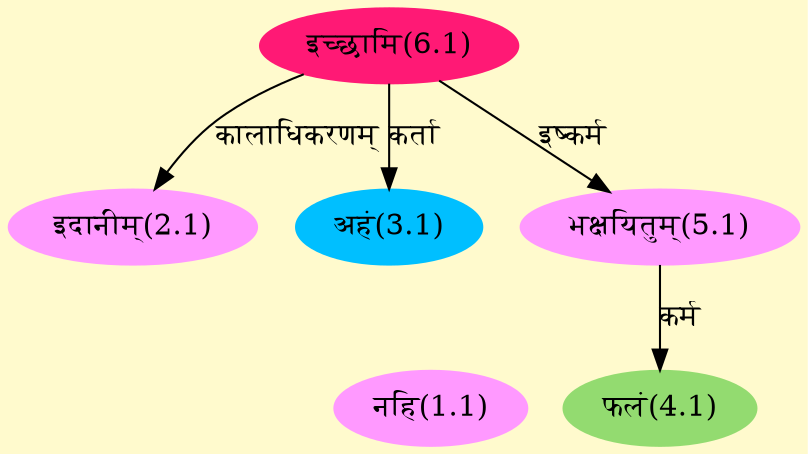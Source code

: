 digraph G{
rankdir=BT;
 compound=true;
 bgcolor="lemonchiffon1";
Node1_1 [style=filled, color="#FF99FF" label = "नहि(1.1)"]
Node [style=filled, color="" label = "()"]
Node2_1 [style=filled, color="#FF99FF" label = "इदानीम्(2.1)"]
Node6_1 [style=filled, color="#FF1975" label = "इच्छामि(6.1)"]
Node3_1 [style=filled, color="#00BFFF" label = "अहं(3.1)"]
Node4_1 [style=filled, color="#93DB70" label = "फलं(4.1)"]
Node5_1 [style=filled, color="#FF99FF" label = "भक्षयितुम्(5.1)"]
/* Start of Relations section */

Node2_1 -> Node6_1 [  label="कालाधिकरणम्"  dir="back" ]
Node3_1 -> Node6_1 [  label="कर्ता"  dir="back" ]
Node4_1 -> Node5_1 [  label="कर्म"  dir="back" ]
Node5_1 -> Node6_1 [  label="इष्कर्म"  dir="back" ]
}
